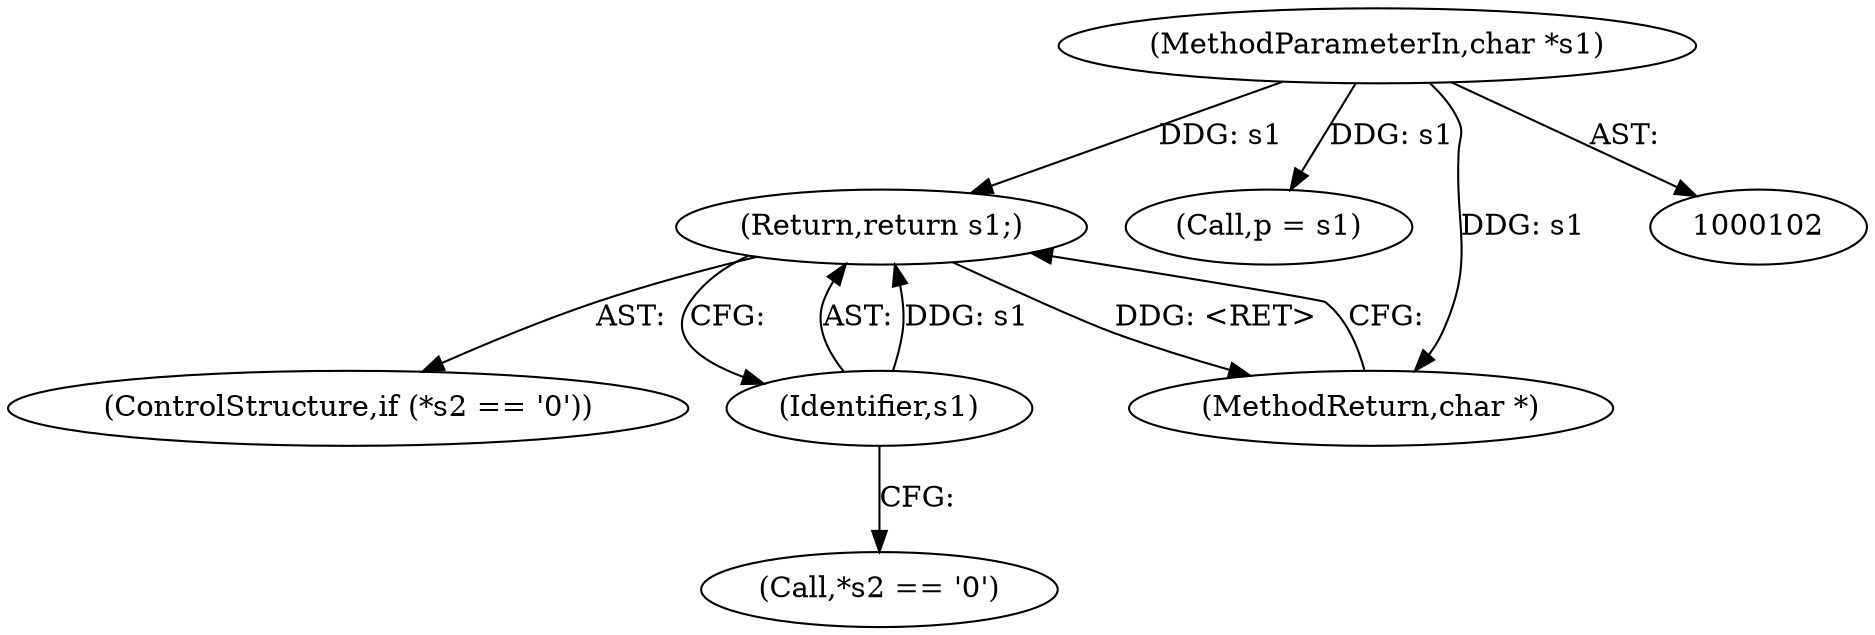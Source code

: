 digraph "0_boa_e139b87835994d007fbd64eead6c1455d7b8cf4e_0@pointer" {
"1000117" [label="(Return,return s1;)"];
"1000118" [label="(Identifier,s1)"];
"1000103" [label="(MethodParameterIn,char *s1)"];
"1000113" [label="(Call,*s2 == '\0')"];
"1000117" [label="(Return,return s1;)"];
"1000103" [label="(MethodParameterIn,char *s1)"];
"1000112" [label="(ControlStructure,if (*s2 == '\0'))"];
"1000120" [label="(Call,p = s1)"];
"1000151" [label="(MethodReturn,char *)"];
"1000118" [label="(Identifier,s1)"];
"1000117" -> "1000112"  [label="AST: "];
"1000117" -> "1000118"  [label="CFG: "];
"1000118" -> "1000117"  [label="AST: "];
"1000151" -> "1000117"  [label="CFG: "];
"1000117" -> "1000151"  [label="DDG: <RET>"];
"1000118" -> "1000117"  [label="DDG: s1"];
"1000103" -> "1000117"  [label="DDG: s1"];
"1000118" -> "1000113"  [label="CFG: "];
"1000103" -> "1000102"  [label="AST: "];
"1000103" -> "1000151"  [label="DDG: s1"];
"1000103" -> "1000120"  [label="DDG: s1"];
}
